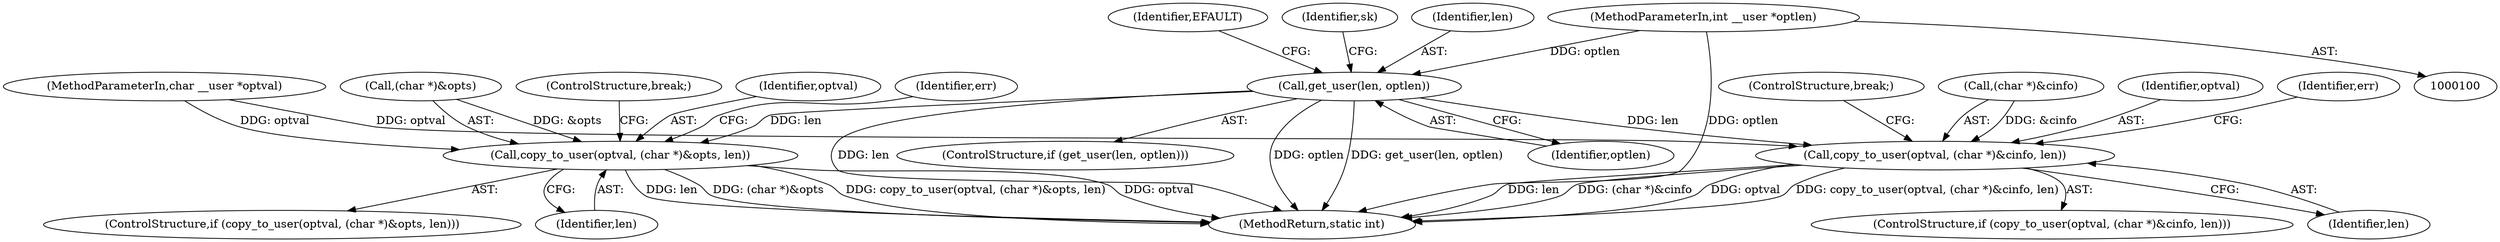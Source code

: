 digraph "0_linux_c4c896e1471aec3b004a693c689f60be3b17ac86@pointer" {
"1000104" [label="(MethodParameterIn,int __user *optlen)"];
"1000123" [label="(Call,get_user(len, optlen))"];
"1000163" [label="(Call,copy_to_user(optval, (char *)&opts, len))"];
"1000220" [label="(Call,copy_to_user(optval, (char *)&cinfo, len))"];
"1000219" [label="(ControlStructure,if (copy_to_user(optval, (char *)&cinfo, len)))"];
"1000104" [label="(MethodParameterIn,int __user *optlen)"];
"1000103" [label="(MethodParameterIn,char __user *optval)"];
"1000128" [label="(Identifier,EFAULT)"];
"1000231" [label="(ControlStructure,break;)"];
"1000163" [label="(Call,copy_to_user(optval, (char *)&opts, len))"];
"1000162" [label="(ControlStructure,if (copy_to_user(optval, (char *)&opts, len)))"];
"1000122" [label="(ControlStructure,if (get_user(len, optlen)))"];
"1000130" [label="(Identifier,sk)"];
"1000169" [label="(Identifier,len)"];
"1000125" [label="(Identifier,optlen)"];
"1000165" [label="(Call,(char *)&opts)"];
"1000242" [label="(MethodReturn,static int)"];
"1000174" [label="(ControlStructure,break;)"];
"1000164" [label="(Identifier,optval)"];
"1000222" [label="(Call,(char *)&cinfo)"];
"1000220" [label="(Call,copy_to_user(optval, (char *)&cinfo, len))"];
"1000221" [label="(Identifier,optval)"];
"1000228" [label="(Identifier,err)"];
"1000226" [label="(Identifier,len)"];
"1000171" [label="(Identifier,err)"];
"1000123" [label="(Call,get_user(len, optlen))"];
"1000124" [label="(Identifier,len)"];
"1000104" -> "1000100"  [label="AST: "];
"1000104" -> "1000242"  [label="DDG: optlen"];
"1000104" -> "1000123"  [label="DDG: optlen"];
"1000123" -> "1000122"  [label="AST: "];
"1000123" -> "1000125"  [label="CFG: "];
"1000124" -> "1000123"  [label="AST: "];
"1000125" -> "1000123"  [label="AST: "];
"1000128" -> "1000123"  [label="CFG: "];
"1000130" -> "1000123"  [label="CFG: "];
"1000123" -> "1000242"  [label="DDG: optlen"];
"1000123" -> "1000242"  [label="DDG: get_user(len, optlen)"];
"1000123" -> "1000242"  [label="DDG: len"];
"1000123" -> "1000163"  [label="DDG: len"];
"1000123" -> "1000220"  [label="DDG: len"];
"1000163" -> "1000162"  [label="AST: "];
"1000163" -> "1000169"  [label="CFG: "];
"1000164" -> "1000163"  [label="AST: "];
"1000165" -> "1000163"  [label="AST: "];
"1000169" -> "1000163"  [label="AST: "];
"1000171" -> "1000163"  [label="CFG: "];
"1000174" -> "1000163"  [label="CFG: "];
"1000163" -> "1000242"  [label="DDG: copy_to_user(optval, (char *)&opts, len)"];
"1000163" -> "1000242"  [label="DDG: optval"];
"1000163" -> "1000242"  [label="DDG: len"];
"1000163" -> "1000242"  [label="DDG: (char *)&opts"];
"1000103" -> "1000163"  [label="DDG: optval"];
"1000165" -> "1000163"  [label="DDG: &opts"];
"1000220" -> "1000219"  [label="AST: "];
"1000220" -> "1000226"  [label="CFG: "];
"1000221" -> "1000220"  [label="AST: "];
"1000222" -> "1000220"  [label="AST: "];
"1000226" -> "1000220"  [label="AST: "];
"1000228" -> "1000220"  [label="CFG: "];
"1000231" -> "1000220"  [label="CFG: "];
"1000220" -> "1000242"  [label="DDG: len"];
"1000220" -> "1000242"  [label="DDG: (char *)&cinfo"];
"1000220" -> "1000242"  [label="DDG: optval"];
"1000220" -> "1000242"  [label="DDG: copy_to_user(optval, (char *)&cinfo, len)"];
"1000103" -> "1000220"  [label="DDG: optval"];
"1000222" -> "1000220"  [label="DDG: &cinfo"];
}
